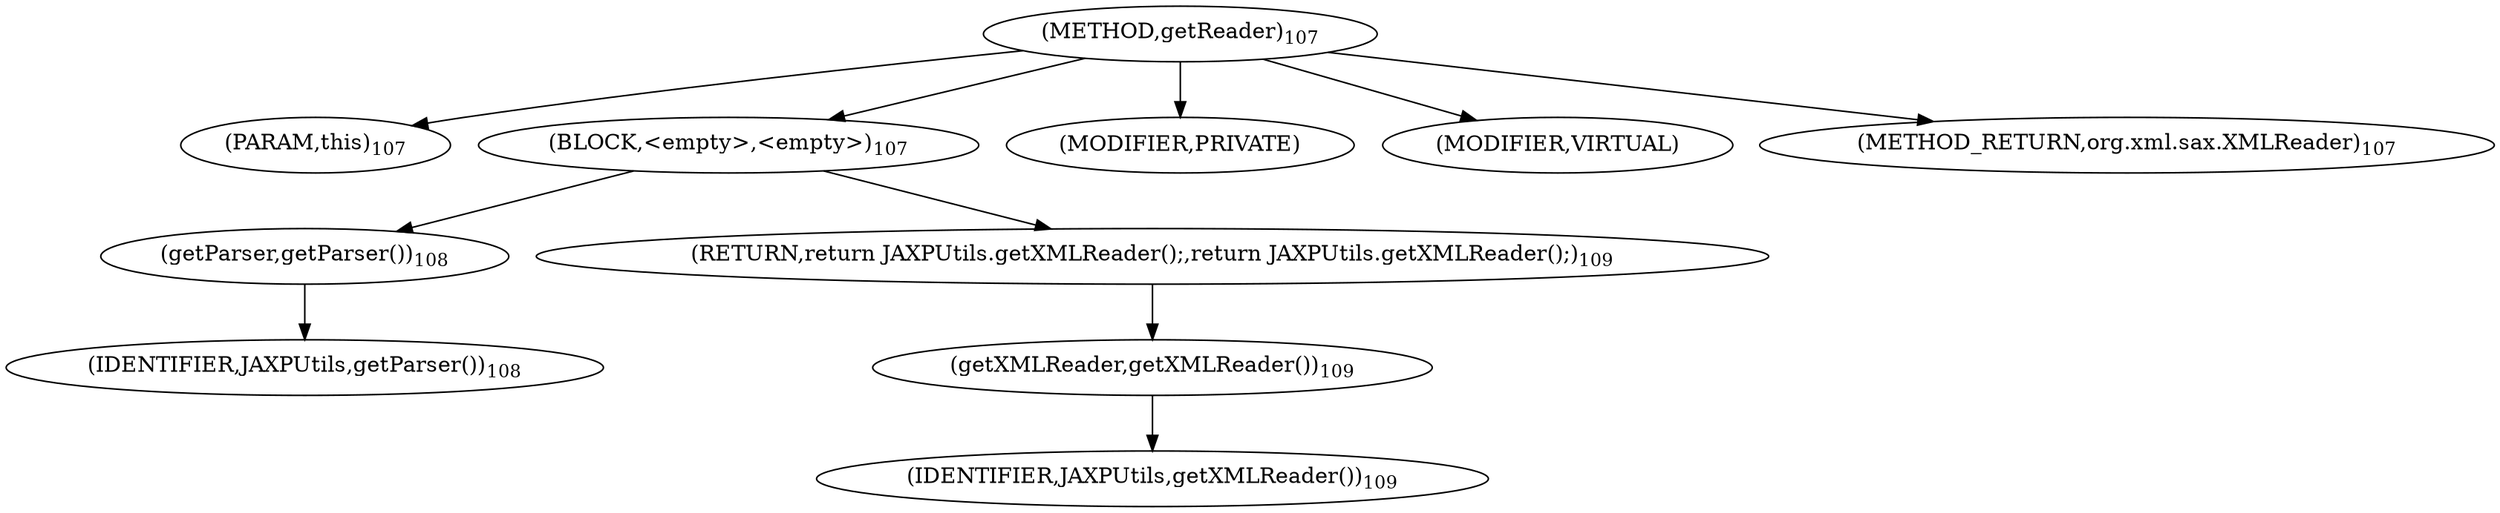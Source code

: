 digraph "getReader" {  
"169" [label = <(METHOD,getReader)<SUB>107</SUB>> ]
"170" [label = <(PARAM,this)<SUB>107</SUB>> ]
"171" [label = <(BLOCK,&lt;empty&gt;,&lt;empty&gt;)<SUB>107</SUB>> ]
"172" [label = <(getParser,getParser())<SUB>108</SUB>> ]
"173" [label = <(IDENTIFIER,JAXPUtils,getParser())<SUB>108</SUB>> ]
"174" [label = <(RETURN,return JAXPUtils.getXMLReader();,return JAXPUtils.getXMLReader();)<SUB>109</SUB>> ]
"175" [label = <(getXMLReader,getXMLReader())<SUB>109</SUB>> ]
"176" [label = <(IDENTIFIER,JAXPUtils,getXMLReader())<SUB>109</SUB>> ]
"177" [label = <(MODIFIER,PRIVATE)> ]
"178" [label = <(MODIFIER,VIRTUAL)> ]
"179" [label = <(METHOD_RETURN,org.xml.sax.XMLReader)<SUB>107</SUB>> ]
  "169" -> "170" 
  "169" -> "171" 
  "169" -> "177" 
  "169" -> "178" 
  "169" -> "179" 
  "171" -> "172" 
  "171" -> "174" 
  "172" -> "173" 
  "174" -> "175" 
  "175" -> "176" 
}
